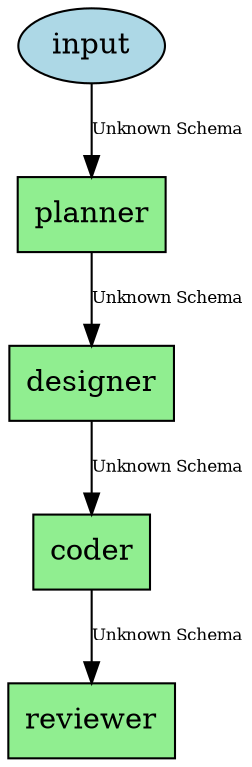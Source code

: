 // Full Workflow Workflow
digraph {
	coder [fillcolor=lightgreen shape=box style=filled]
	designer [fillcolor=lightgreen shape=box style=filled]
	reviewer [fillcolor=lightgreen shape=box style=filled]
	planner [fillcolor=lightgreen shape=box style=filled]
	input [fillcolor=lightblue shape=ellipse style=filled]
	input -> planner [label="Unknown Schema" fontsize=8]
	planner -> designer [label="Unknown Schema" fontsize=8]
	designer -> coder [label="Unknown Schema" fontsize=8]
	coder -> reviewer [label="Unknown Schema" fontsize=8]
}
